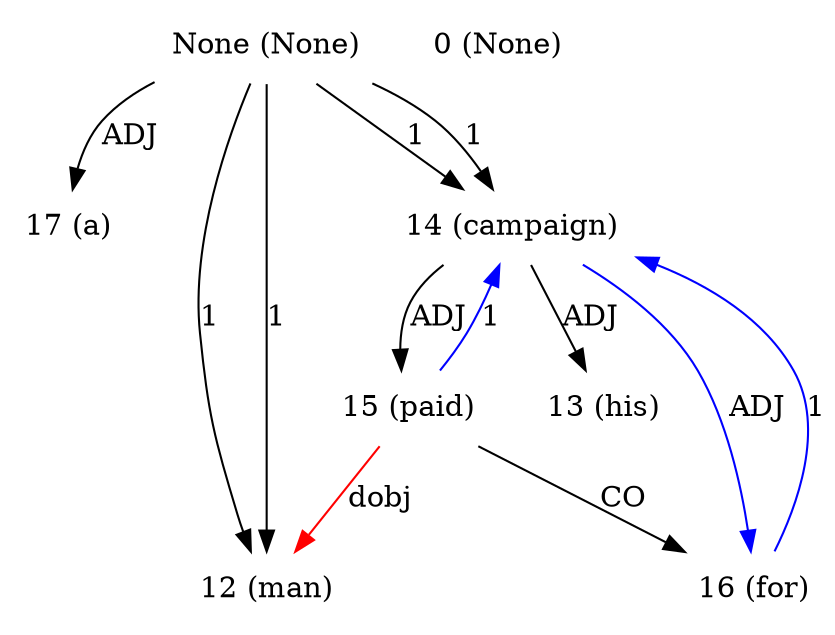 digraph G{
edge [dir=forward]
node [shape=plaintext]

None [label="None (None)"]
None -> 17 [label="ADJ"]
None [label="None (None)"]
None -> 12 [label="1"]
None -> 14 [label="1"]
None [label="None (None)"]
None -> 14 [label="1"]
None -> 12 [label="1"]
0 [label="0 (None)"]
12 [label="12 (man)"]
15 -> 12 [label="dobj", color="red"]
13 [label="13 (his)"]
14 [label="14 (campaign)"]
14 -> 13 [label="ADJ"]
14 -> 15 [label="ADJ"]
14 -> 16 [label="ADJ", color="blue"]
15 [label="15 (paid)"]
15 -> 14 [label="1", color="blue"]
15 -> 16 [label="CO"]
16 [label="16 (for)"]
16 -> 14 [label="1", color="blue"]
17 [label="17 (a)"]
}
